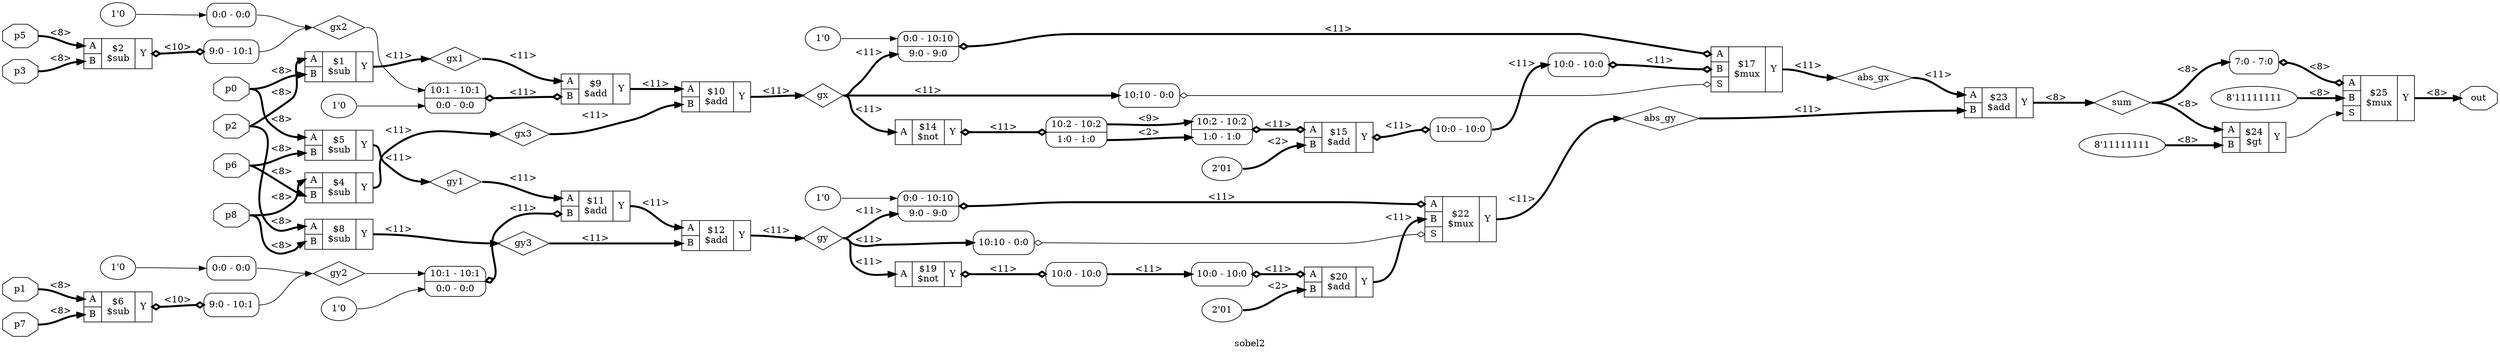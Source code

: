 digraph "sobel2" {
label="sobel2";
rankdir="LR";
remincross=true;
n10 [ shape=diamond, label="sum", color="black", fontcolor="black" ];
n11 [ shape=diamond, label="abs_gy", color="black", fontcolor="black" ];
n12 [ shape=diamond, label="abs_gx", color="black", fontcolor="black" ];
n13 [ shape=diamond, label="gy3", color="black", fontcolor="black" ];
n14 [ shape=diamond, label="gy2", color="black", fontcolor="black" ];
n15 [ shape=diamond, label="gy1", color="black", fontcolor="black" ];
n16 [ shape=diamond, label="gx3", color="black", fontcolor="black" ];
n17 [ shape=diamond, label="gx2", color="black", fontcolor="black" ];
n18 [ shape=diamond, label="gx1", color="black", fontcolor="black" ];
n19 [ shape=diamond, label="gy", color="black", fontcolor="black" ];
n20 [ shape=diamond, label="gx", color="black", fontcolor="black" ];
n21 [ shape=octagon, label="out", color="black", fontcolor="black" ];
n22 [ shape=octagon, label="p8", color="black", fontcolor="black" ];
n23 [ shape=octagon, label="p7", color="black", fontcolor="black" ];
n24 [ shape=octagon, label="p6", color="black", fontcolor="black" ];
n25 [ shape=octagon, label="p5", color="black", fontcolor="black" ];
n26 [ shape=octagon, label="p3", color="black", fontcolor="black" ];
n27 [ shape=octagon, label="p2", color="black", fontcolor="black" ];
n28 [ shape=octagon, label="p1", color="black", fontcolor="black" ];
n29 [ shape=octagon, label="p0", color="black", fontcolor="black" ];
c32 [ shape=record, label="{{<p30> A}|$19\n$not|{<p31> Y}}" ];
x0 [ shape=record, style=rounded, label="<s0> 10:0 - 10:0 " ];
c32:p31:e -> x0:w [arrowhead=odiamond, arrowtail=odiamond, dir=both, color="black", style="setlinewidth(3)", label="<11>"];
c34 [ shape=record, label="{{<p30> A|<p33> B}|$23\n$add|{<p31> Y}}" ];
v4 [ label="1'0" ];
c36 [ shape=record, label="{{<p30> A|<p33> B|<p35> S}|$17\n$mux|{<p31> Y}}" ];
x1 [ shape=record, style=rounded, label="<s0> 10:10 - 0:0 " ];
x1:e -> c36:p35:w [arrowhead=odiamond, arrowtail=odiamond, dir=both, color="black", label=""];
x2 [ shape=record, style=rounded, label="<s0> 10:0 - 10:0 " ];
x2:e -> c36:p33:w [arrowhead=odiamond, arrowtail=odiamond, dir=both, color="black", style="setlinewidth(3)", label="<11>"];
x3 [ shape=record, style=rounded, label="<s1> 0:0 - 10:10 |<s0> 9:0 - 9:0 " ];
x3:e -> c36:p30:w [arrowhead=odiamond, arrowtail=odiamond, dir=both, color="black", style="setlinewidth(3)", label="<11>"];
v5 [ label="2'01" ];
c37 [ shape=record, label="{{<p30> A|<p33> B}|$20\n$add|{<p31> Y}}" ];
x6 [ shape=record, style=rounded, label="<s0> 10:0 - 10:0 " ];
x6:e -> c37:p30:w [arrowhead=odiamond, arrowtail=odiamond, dir=both, color="black", style="setlinewidth(3)", label="<11>"];
v8 [ label="2'01" ];
c38 [ shape=record, label="{{<p30> A|<p33> B}|$15\n$add|{<p31> Y}}" ];
x7 [ shape=record, style=rounded, label="<s0> 10:0 - 10:0 " ];
c38:p31:e -> x7:w [arrowhead=odiamond, arrowtail=odiamond, dir=both, color="black", style="setlinewidth(3)", label="<11>"];
x9 [ shape=record, style=rounded, label="<s1> 10:2 - 10:2 |<s0> 1:0 - 1:0 " ];
x9:e -> c38:p30:w [arrowhead=odiamond, arrowtail=odiamond, dir=both, color="black", style="setlinewidth(3)", label="<11>"];
c39 [ shape=record, label="{{<p30> A}|$14\n$not|{<p31> Y}}" ];
x10 [ shape=record, style=rounded, label="<s1> 10:2 - 10:2 |<s0> 1:0 - 1:0 " ];
c39:p31:e -> x10:w [arrowhead=odiamond, arrowtail=odiamond, dir=both, color="black", style="setlinewidth(3)", label="<11>"];
v13 [ label="1'0" ];
c40 [ shape=record, label="{{<p30> A|<p33> B|<p35> S}|$22\n$mux|{<p31> Y}}" ];
x11 [ shape=record, style=rounded, label="<s0> 10:10 - 0:0 " ];
x11:e -> c40:p35:w [arrowhead=odiamond, arrowtail=odiamond, dir=both, color="black", label=""];
x12 [ shape=record, style=rounded, label="<s1> 0:0 - 10:10 |<s0> 9:0 - 9:0 " ];
x12:e -> c40:p30:w [arrowhead=odiamond, arrowtail=odiamond, dir=both, color="black", style="setlinewidth(3)", label="<11>"];
c41 [ shape=record, label="{{<p30> A|<p33> B}|$12\n$add|{<p31> Y}}" ];
v15 [ label="1'0" ];
c42 [ shape=record, label="{{<p30> A|<p33> B}|$11\n$add|{<p31> Y}}" ];
x14 [ shape=record, style=rounded, label="<s1> 10:1 - 10:1 |<s0> 0:0 - 0:0 " ];
x14:e -> c42:p33:w [arrowhead=odiamond, arrowtail=odiamond, dir=both, color="black", style="setlinewidth(3)", label="<11>"];
c43 [ shape=record, label="{{<p30> A|<p33> B}|$10\n$add|{<p31> Y}}" ];
v17 [ label="1'0" ];
c44 [ shape=record, label="{{<p30> A|<p33> B}|$9\n$add|{<p31> Y}}" ];
x16 [ shape=record, style=rounded, label="<s1> 10:1 - 10:1 |<s0> 0:0 - 0:0 " ];
x16:e -> c44:p33:w [arrowhead=odiamond, arrowtail=odiamond, dir=both, color="black", style="setlinewidth(3)", label="<11>"];
c45 [ shape=record, label="{{<p30> A|<p33> B}|$8\n$sub|{<p31> Y}}" ];
v18 [ label="8'11111111" ];
c46 [ shape=record, label="{{<p30> A|<p33> B}|$24\n$gt|{<p31> Y}}" ];
c47 [ shape=record, label="{{<p30> A|<p33> B}|$6\n$sub|{<p31> Y}}" ];
x19 [ shape=record, style=rounded, label="<s0> 9:0 - 10:1 " ];
c47:p31:e -> x19:w [arrowhead=odiamond, arrowtail=odiamond, dir=both, color="black", style="setlinewidth(3)", label="<10>"];
c48 [ shape=record, label="{{<p30> A|<p33> B}|$5\n$sub|{<p31> Y}}" ];
c49 [ shape=record, label="{{<p30> A|<p33> B}|$4\n$sub|{<p31> Y}}" ];
v20 [ label="8'11111111" ];
c50 [ shape=record, label="{{<p30> A|<p33> B|<p35> S}|$25\n$mux|{<p31> Y}}" ];
x21 [ shape=record, style=rounded, label="<s0> 7:0 - 7:0 " ];
x21:e -> c50:p30:w [arrowhead=odiamond, arrowtail=odiamond, dir=both, color="black", style="setlinewidth(3)", label="<8>"];
c51 [ shape=record, label="{{<p30> A|<p33> B}|$2\n$sub|{<p31> Y}}" ];
x22 [ shape=record, style=rounded, label="<s0> 9:0 - 10:1 " ];
c51:p31:e -> x22:w [arrowhead=odiamond, arrowtail=odiamond, dir=both, color="black", style="setlinewidth(3)", label="<10>"];
c52 [ shape=record, label="{{<p30> A|<p33> B}|$1\n$sub|{<p31> Y}}" ];
v23 [ label="1'0" ];
x24 [ shape=record, style=rounded, label="<s0> 0:0 - 0:0 " ];
v25 [ label="1'0" ];
x26 [ shape=record, style=rounded, label="<s0> 0:0 - 0:0 " ];
c34:p31:e -> n10:w [color="black", style="setlinewidth(3)", label="<8>"];
n10:e -> c46:p30:w [color="black", style="setlinewidth(3)", label="<8>"];
n10:e -> x21:s0:w [color="black", style="setlinewidth(3)", label="<8>"];
c40:p31:e -> n11:w [color="black", style="setlinewidth(3)", label="<11>"];
n11:e -> c34:p33:w [color="black", style="setlinewidth(3)", label="<11>"];
c36:p31:e -> n12:w [color="black", style="setlinewidth(3)", label="<11>"];
n12:e -> c34:p30:w [color="black", style="setlinewidth(3)", label="<11>"];
c45:p31:e -> n13:w [color="black", style="setlinewidth(3)", label="<11>"];
n13:e -> c41:p33:w [color="black", style="setlinewidth(3)", label="<11>"];
x19:s0:e -> n14:w [color="black", label=""];
x24:s0:e -> n14:w [color="black", label=""];
n14:e -> x14:s1:w [color="black", label=""];
c48:p31:e -> n15:w [color="black", style="setlinewidth(3)", label="<11>"];
n15:e -> c42:p30:w [color="black", style="setlinewidth(3)", label="<11>"];
c49:p31:e -> n16:w [color="black", style="setlinewidth(3)", label="<11>"];
n16:e -> c43:p33:w [color="black", style="setlinewidth(3)", label="<11>"];
x22:s0:e -> n17:w [color="black", label=""];
x26:s0:e -> n17:w [color="black", label=""];
n17:e -> x16:s1:w [color="black", label=""];
c52:p31:e -> n18:w [color="black", style="setlinewidth(3)", label="<11>"];
n18:e -> c44:p30:w [color="black", style="setlinewidth(3)", label="<11>"];
c41:p31:e -> n19:w [color="black", style="setlinewidth(3)", label="<11>"];
n19:e -> c32:p30:w [color="black", style="setlinewidth(3)", label="<11>"];
n19:e -> x11:s0:w [color="black", style="setlinewidth(3)", label="<11>"];
n19:e -> x12:s0:w [color="black", style="setlinewidth(3)", label="<11>"];
c42:p31:e -> c41:p30:w [color="black", style="setlinewidth(3)", label="<11>"];
c43:p31:e -> n20:w [color="black", style="setlinewidth(3)", label="<11>"];
n20:e -> c39:p30:w [color="black", style="setlinewidth(3)", label="<11>"];
n20:e -> x1:s0:w [color="black", style="setlinewidth(3)", label="<11>"];
n20:e -> x3:s0:w [color="black", style="setlinewidth(3)", label="<11>"];
c50:p31:e -> n21:w [color="black", style="setlinewidth(3)", label="<8>"];
n22:e -> c45:p33:w [color="black", style="setlinewidth(3)", label="<8>"];
n22:e -> c49:p30:w [color="black", style="setlinewidth(3)", label="<8>"];
n23:e -> c47:p33:w [color="black", style="setlinewidth(3)", label="<8>"];
n24:e -> c48:p33:w [color="black", style="setlinewidth(3)", label="<8>"];
n24:e -> c49:p33:w [color="black", style="setlinewidth(3)", label="<8>"];
n25:e -> c51:p30:w [color="black", style="setlinewidth(3)", label="<8>"];
n26:e -> c51:p33:w [color="black", style="setlinewidth(3)", label="<8>"];
n27:e -> c45:p30:w [color="black", style="setlinewidth(3)", label="<8>"];
n27:e -> c52:p30:w [color="black", style="setlinewidth(3)", label="<8>"];
n28:e -> c47:p30:w [color="black", style="setlinewidth(3)", label="<8>"];
n29:e -> c48:p30:w [color="black", style="setlinewidth(3)", label="<8>"];
n29:e -> c52:p33:w [color="black", style="setlinewidth(3)", label="<8>"];
c37:p31:e -> c40:p33:w [color="black", style="setlinewidth(3)", label="<11>"];
x0:s0:e -> x6:s0:w [color="black", style="setlinewidth(3)", label="<11>"];
c44:p31:e -> c43:p30:w [color="black", style="setlinewidth(3)", label="<11>"];
x10:s1:e -> x9:s1:w [color="black", style="setlinewidth(3)", label="<9>"];
c46:p31:e -> c50:p35:w [color="black", label=""];
x10:s0:e -> x9:s0:w [color="black", style="setlinewidth(3)", label="<2>"];
x7:s0:e -> x2:s0:w [color="black", style="setlinewidth(3)", label="<11>"];
v13:e -> x12:s1:w [color="black", label=""];
v15:e -> x14:s0:w [color="black", label=""];
v17:e -> x16:s0:w [color="black", label=""];
v18:e -> c46:p33:w [color="black", style="setlinewidth(3)", label="<8>"];
v20:e -> c50:p33:w [color="black", style="setlinewidth(3)", label="<8>"];
v23:e -> x24:w [color="black", label=""];
v25:e -> x26:w [color="black", label=""];
v4:e -> x3:s1:w [color="black", label=""];
v5:e -> c37:p33:w [color="black", style="setlinewidth(3)", label="<2>"];
v8:e -> c38:p33:w [color="black", style="setlinewidth(3)", label="<2>"];
}
